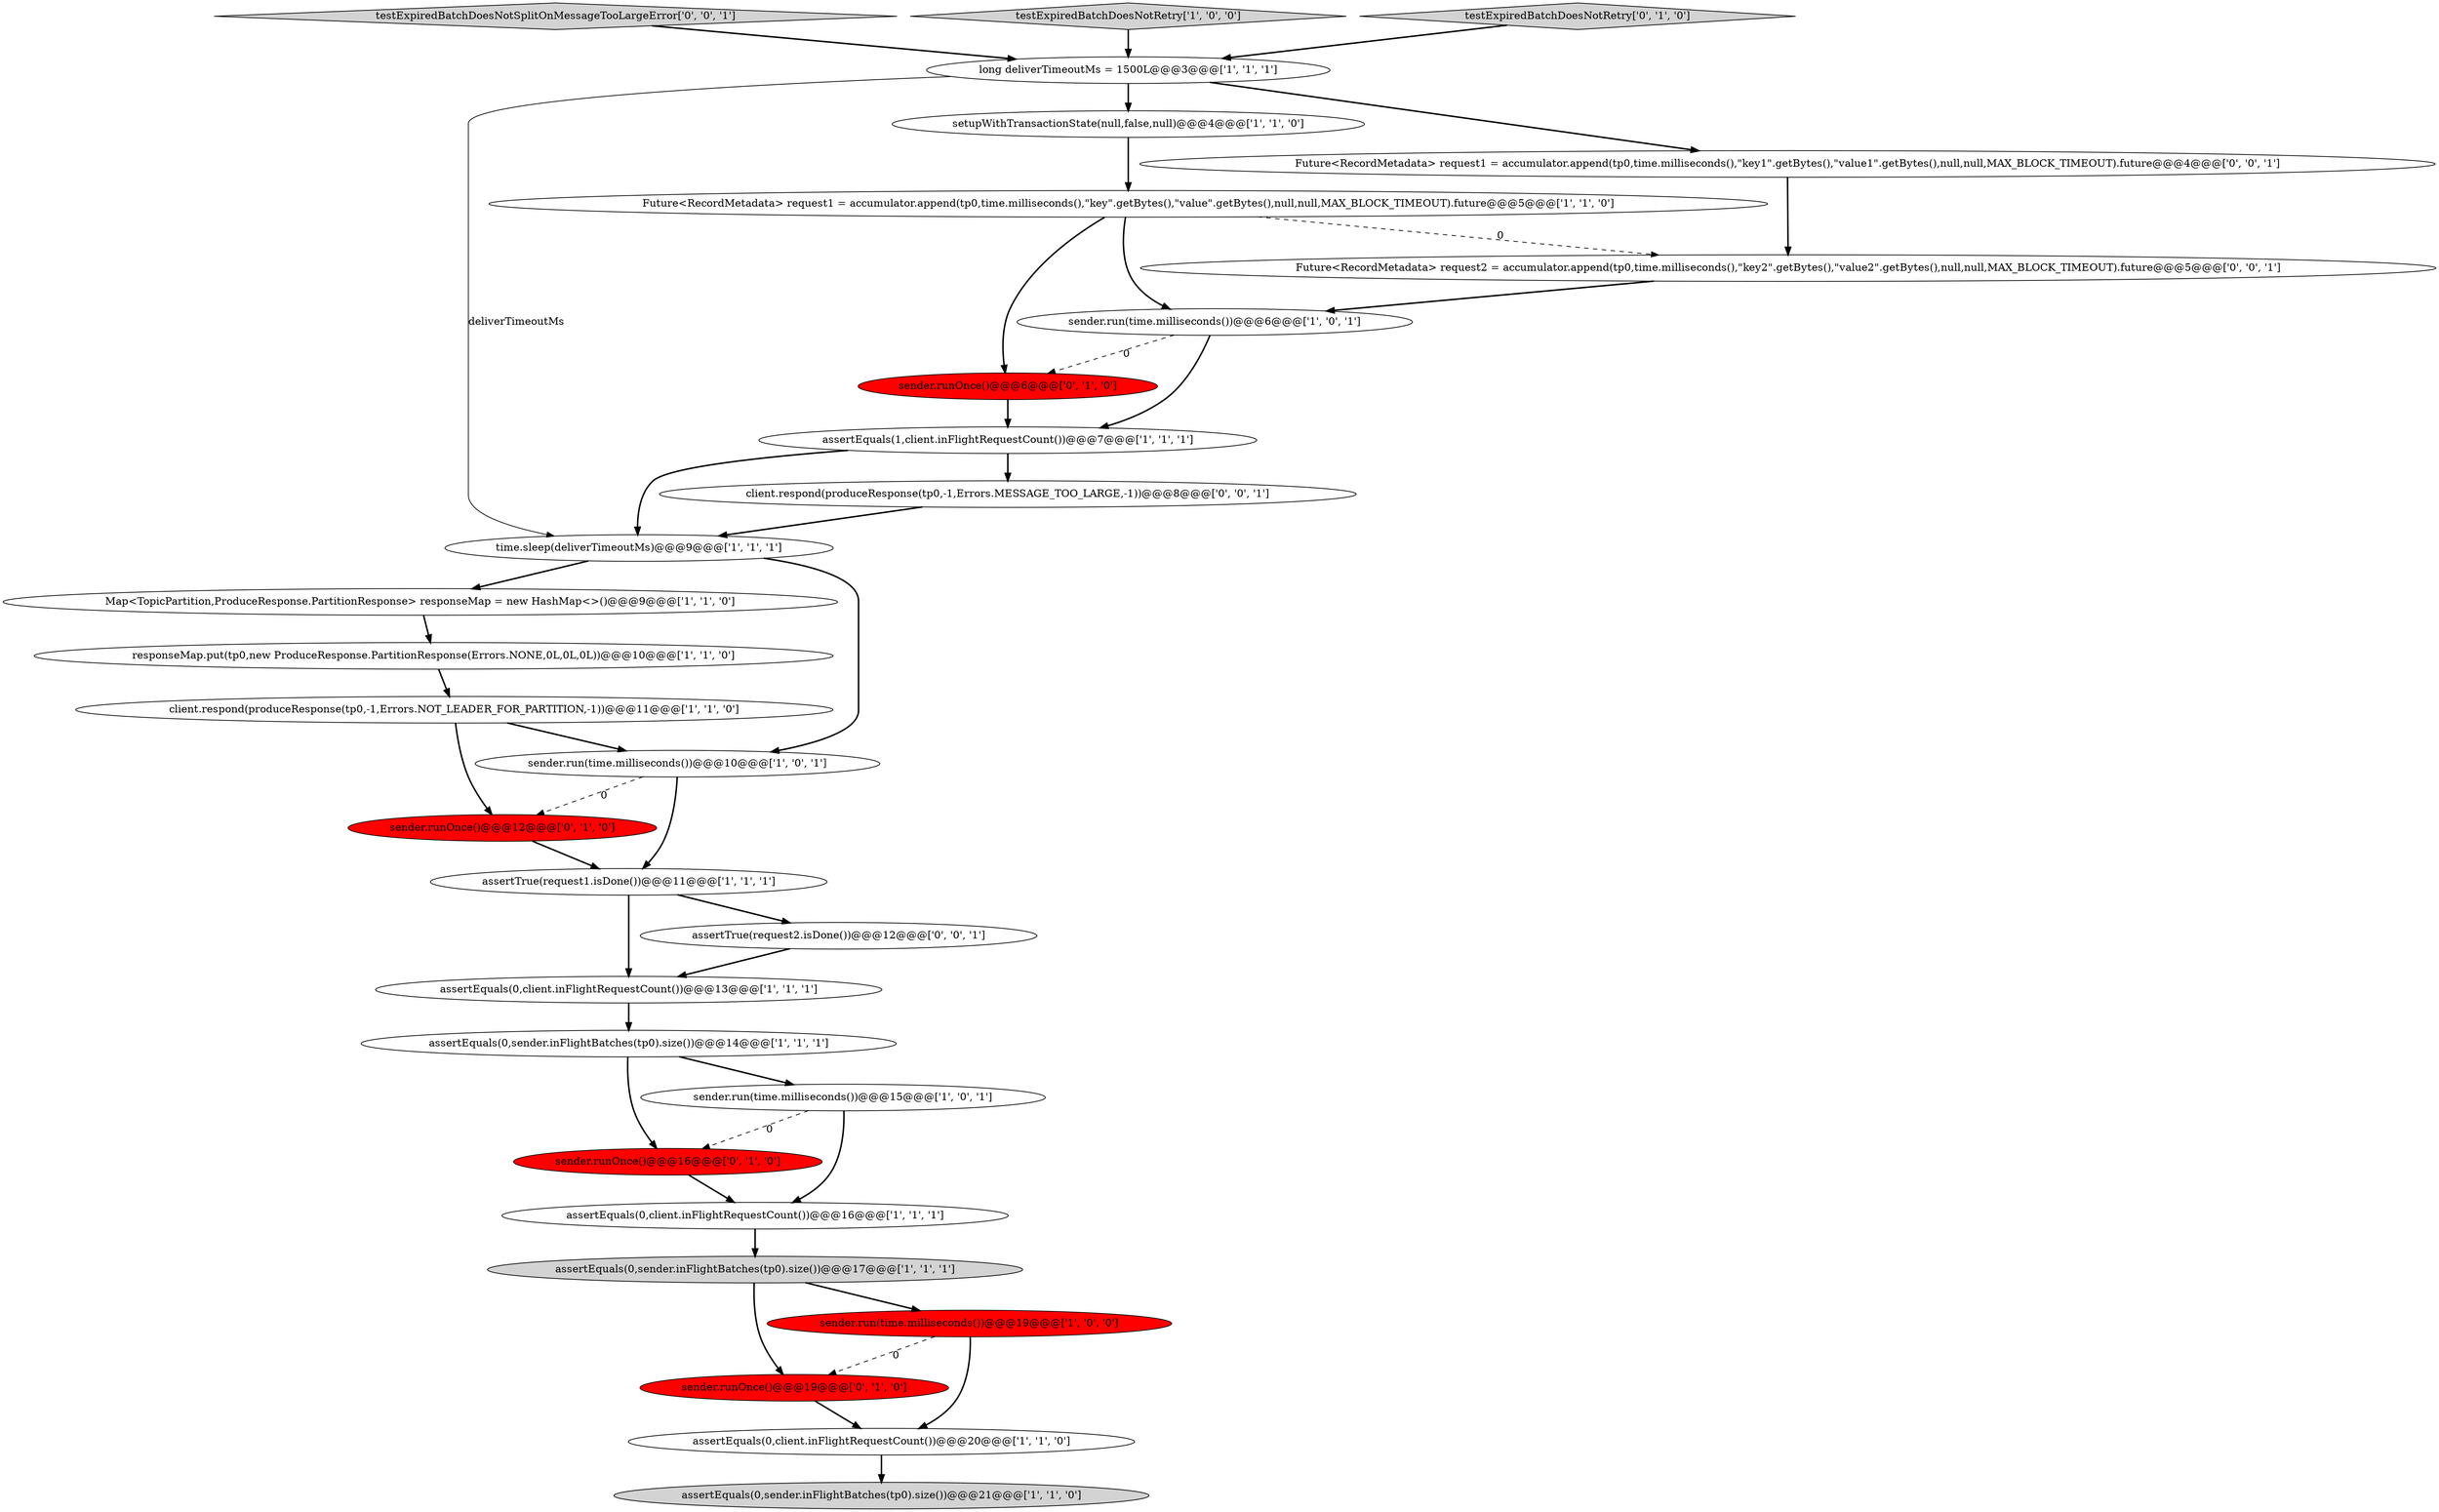 digraph {
23 [style = filled, label = "sender.runOnce()@@@12@@@['0', '1', '0']", fillcolor = red, shape = ellipse image = "AAA1AAABBB2BBB"];
22 [style = filled, label = "sender.runOnce()@@@16@@@['0', '1', '0']", fillcolor = red, shape = ellipse image = "AAA1AAABBB2BBB"];
8 [style = filled, label = "assertEquals(0,sender.inFlightBatches(tp0).size())@@@14@@@['1', '1', '1']", fillcolor = white, shape = ellipse image = "AAA0AAABBB1BBB"];
6 [style = filled, label = "assertEquals(1,client.inFlightRequestCount())@@@7@@@['1', '1', '1']", fillcolor = white, shape = ellipse image = "AAA0AAABBB1BBB"];
5 [style = filled, label = "client.respond(produceResponse(tp0,-1,Errors.NOT_LEADER_FOR_PARTITION,-1))@@@11@@@['1', '1', '0']", fillcolor = white, shape = ellipse image = "AAA0AAABBB1BBB"];
7 [style = filled, label = "Map<TopicPartition,ProduceResponse.PartitionResponse> responseMap = new HashMap<>()@@@9@@@['1', '1', '0']", fillcolor = white, shape = ellipse image = "AAA0AAABBB1BBB"];
29 [style = filled, label = "Future<RecordMetadata> request2 = accumulator.append(tp0,time.milliseconds(),\"key2\".getBytes(),\"value2\".getBytes(),null,null,MAX_BLOCK_TIMEOUT).future@@@5@@@['0', '0', '1']", fillcolor = white, shape = ellipse image = "AAA0AAABBB3BBB"];
28 [style = filled, label = "Future<RecordMetadata> request1 = accumulator.append(tp0,time.milliseconds(),\"key1\".getBytes(),\"value1\".getBytes(),null,null,MAX_BLOCK_TIMEOUT).future@@@4@@@['0', '0', '1']", fillcolor = white, shape = ellipse image = "AAA0AAABBB3BBB"];
24 [style = filled, label = "sender.runOnce()@@@19@@@['0', '1', '0']", fillcolor = red, shape = ellipse image = "AAA1AAABBB2BBB"];
4 [style = filled, label = "sender.run(time.milliseconds())@@@15@@@['1', '0', '1']", fillcolor = white, shape = ellipse image = "AAA0AAABBB1BBB"];
9 [style = filled, label = "assertEquals(0,client.inFlightRequestCount())@@@20@@@['1', '1', '0']", fillcolor = white, shape = ellipse image = "AAA0AAABBB1BBB"];
3 [style = filled, label = "assertEquals(0,sender.inFlightBatches(tp0).size())@@@21@@@['1', '1', '0']", fillcolor = lightgray, shape = ellipse image = "AAA0AAABBB1BBB"];
11 [style = filled, label = "assertEquals(0,client.inFlightRequestCount())@@@13@@@['1', '1', '1']", fillcolor = white, shape = ellipse image = "AAA0AAABBB1BBB"];
16 [style = filled, label = "sender.run(time.milliseconds())@@@6@@@['1', '0', '1']", fillcolor = white, shape = ellipse image = "AAA0AAABBB1BBB"];
27 [style = filled, label = "testExpiredBatchDoesNotSplitOnMessageTooLargeError['0', '0', '1']", fillcolor = lightgray, shape = diamond image = "AAA0AAABBB3BBB"];
12 [style = filled, label = "testExpiredBatchDoesNotRetry['1', '0', '0']", fillcolor = lightgray, shape = diamond image = "AAA0AAABBB1BBB"];
21 [style = filled, label = "testExpiredBatchDoesNotRetry['0', '1', '0']", fillcolor = lightgray, shape = diamond image = "AAA0AAABBB2BBB"];
15 [style = filled, label = "sender.run(time.milliseconds())@@@10@@@['1', '0', '1']", fillcolor = white, shape = ellipse image = "AAA0AAABBB1BBB"];
10 [style = filled, label = "long deliverTimeoutMs = 1500L@@@3@@@['1', '1', '1']", fillcolor = white, shape = ellipse image = "AAA0AAABBB1BBB"];
17 [style = filled, label = "sender.run(time.milliseconds())@@@19@@@['1', '0', '0']", fillcolor = red, shape = ellipse image = "AAA1AAABBB1BBB"];
19 [style = filled, label = "time.sleep(deliverTimeoutMs)@@@9@@@['1', '1', '1']", fillcolor = white, shape = ellipse image = "AAA0AAABBB1BBB"];
13 [style = filled, label = "assertEquals(0,client.inFlightRequestCount())@@@16@@@['1', '1', '1']", fillcolor = white, shape = ellipse image = "AAA0AAABBB1BBB"];
0 [style = filled, label = "assertTrue(request1.isDone())@@@11@@@['1', '1', '1']", fillcolor = white, shape = ellipse image = "AAA0AAABBB1BBB"];
26 [style = filled, label = "client.respond(produceResponse(tp0,-1,Errors.MESSAGE_TOO_LARGE,-1))@@@8@@@['0', '0', '1']", fillcolor = white, shape = ellipse image = "AAA0AAABBB3BBB"];
20 [style = filled, label = "sender.runOnce()@@@6@@@['0', '1', '0']", fillcolor = red, shape = ellipse image = "AAA1AAABBB2BBB"];
25 [style = filled, label = "assertTrue(request2.isDone())@@@12@@@['0', '0', '1']", fillcolor = white, shape = ellipse image = "AAA0AAABBB3BBB"];
1 [style = filled, label = "assertEquals(0,sender.inFlightBatches(tp0).size())@@@17@@@['1', '1', '1']", fillcolor = lightgray, shape = ellipse image = "AAA0AAABBB1BBB"];
14 [style = filled, label = "Future<RecordMetadata> request1 = accumulator.append(tp0,time.milliseconds(),\"key\".getBytes(),\"value\".getBytes(),null,null,MAX_BLOCK_TIMEOUT).future@@@5@@@['1', '1', '0']", fillcolor = white, shape = ellipse image = "AAA0AAABBB1BBB"];
18 [style = filled, label = "setupWithTransactionState(null,false,null)@@@4@@@['1', '1', '0']", fillcolor = white, shape = ellipse image = "AAA0AAABBB1BBB"];
2 [style = filled, label = "responseMap.put(tp0,new ProduceResponse.PartitionResponse(Errors.NONE,0L,0L,0L))@@@10@@@['1', '1', '0']", fillcolor = white, shape = ellipse image = "AAA0AAABBB1BBB"];
14->16 [style = bold, label=""];
28->29 [style = bold, label=""];
10->18 [style = bold, label=""];
21->10 [style = bold, label=""];
15->23 [style = dashed, label="0"];
6->26 [style = bold, label=""];
10->28 [style = bold, label=""];
5->23 [style = bold, label=""];
17->24 [style = dashed, label="0"];
16->6 [style = bold, label=""];
17->9 [style = bold, label=""];
4->13 [style = bold, label=""];
5->15 [style = bold, label=""];
0->11 [style = bold, label=""];
6->19 [style = bold, label=""];
20->6 [style = bold, label=""];
4->22 [style = dashed, label="0"];
26->19 [style = bold, label=""];
10->19 [style = solid, label="deliverTimeoutMs"];
23->0 [style = bold, label=""];
13->1 [style = bold, label=""];
1->17 [style = bold, label=""];
8->22 [style = bold, label=""];
12->10 [style = bold, label=""];
0->25 [style = bold, label=""];
25->11 [style = bold, label=""];
7->2 [style = bold, label=""];
1->24 [style = bold, label=""];
15->0 [style = bold, label=""];
27->10 [style = bold, label=""];
9->3 [style = bold, label=""];
11->8 [style = bold, label=""];
8->4 [style = bold, label=""];
19->15 [style = bold, label=""];
14->29 [style = dashed, label="0"];
19->7 [style = bold, label=""];
18->14 [style = bold, label=""];
29->16 [style = bold, label=""];
22->13 [style = bold, label=""];
24->9 [style = bold, label=""];
14->20 [style = bold, label=""];
2->5 [style = bold, label=""];
16->20 [style = dashed, label="0"];
}
